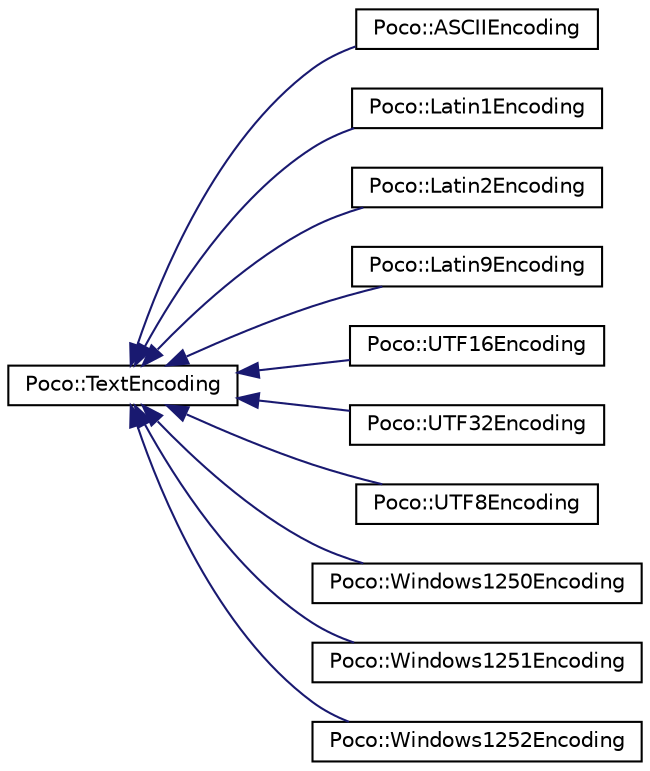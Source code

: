 digraph "Graphical Class Hierarchy"
{
 // LATEX_PDF_SIZE
  edge [fontname="Helvetica",fontsize="10",labelfontname="Helvetica",labelfontsize="10"];
  node [fontname="Helvetica",fontsize="10",shape=record];
  rankdir="LR";
  Node0 [label="Poco::TextEncoding",height=0.2,width=0.4,color="black", fillcolor="white", style="filled",URL="$classPoco_1_1TextEncoding.html",tooltip=" "];
  Node0 -> Node1 [dir="back",color="midnightblue",fontsize="10",style="solid",fontname="Helvetica"];
  Node1 [label="Poco::ASCIIEncoding",height=0.2,width=0.4,color="black", fillcolor="white", style="filled",URL="$classPoco_1_1ASCIIEncoding.html",tooltip="7-bit ASCII text encoding."];
  Node0 -> Node2 [dir="back",color="midnightblue",fontsize="10",style="solid",fontname="Helvetica"];
  Node2 [label="Poco::Latin1Encoding",height=0.2,width=0.4,color="black", fillcolor="white", style="filled",URL="$classPoco_1_1Latin1Encoding.html",tooltip="ISO Latin-1 (8859-1) text encoding."];
  Node0 -> Node3 [dir="back",color="midnightblue",fontsize="10",style="solid",fontname="Helvetica"];
  Node3 [label="Poco::Latin2Encoding",height=0.2,width=0.4,color="black", fillcolor="white", style="filled",URL="$classPoco_1_1Latin2Encoding.html",tooltip=" "];
  Node0 -> Node4 [dir="back",color="midnightblue",fontsize="10",style="solid",fontname="Helvetica"];
  Node4 [label="Poco::Latin9Encoding",height=0.2,width=0.4,color="black", fillcolor="white", style="filled",URL="$classPoco_1_1Latin9Encoding.html",tooltip=" "];
  Node0 -> Node5 [dir="back",color="midnightblue",fontsize="10",style="solid",fontname="Helvetica"];
  Node5 [label="Poco::UTF16Encoding",height=0.2,width=0.4,color="black", fillcolor="white", style="filled",URL="$classPoco_1_1UTF16Encoding.html",tooltip=" "];
  Node0 -> Node6 [dir="back",color="midnightblue",fontsize="10",style="solid",fontname="Helvetica"];
  Node6 [label="Poco::UTF32Encoding",height=0.2,width=0.4,color="black", fillcolor="white", style="filled",URL="$classPoco_1_1UTF32Encoding.html",tooltip=" "];
  Node0 -> Node7 [dir="back",color="midnightblue",fontsize="10",style="solid",fontname="Helvetica"];
  Node7 [label="Poco::UTF8Encoding",height=0.2,width=0.4,color="black", fillcolor="white", style="filled",URL="$classPoco_1_1UTF8Encoding.html",tooltip="UTF-8 text encoding, as defined in RFC 2279."];
  Node0 -> Node8 [dir="back",color="midnightblue",fontsize="10",style="solid",fontname="Helvetica"];
  Node8 [label="Poco::Windows1250Encoding",height=0.2,width=0.4,color="black", fillcolor="white", style="filled",URL="$classPoco_1_1Windows1250Encoding.html",tooltip=" "];
  Node0 -> Node9 [dir="back",color="midnightblue",fontsize="10",style="solid",fontname="Helvetica"];
  Node9 [label="Poco::Windows1251Encoding",height=0.2,width=0.4,color="black", fillcolor="white", style="filled",URL="$classPoco_1_1Windows1251Encoding.html",tooltip=" "];
  Node0 -> Node10 [dir="back",color="midnightblue",fontsize="10",style="solid",fontname="Helvetica"];
  Node10 [label="Poco::Windows1252Encoding",height=0.2,width=0.4,color="black", fillcolor="white", style="filled",URL="$classPoco_1_1Windows1252Encoding.html",tooltip="Windows Codepage 1252 text encoding."];
}
